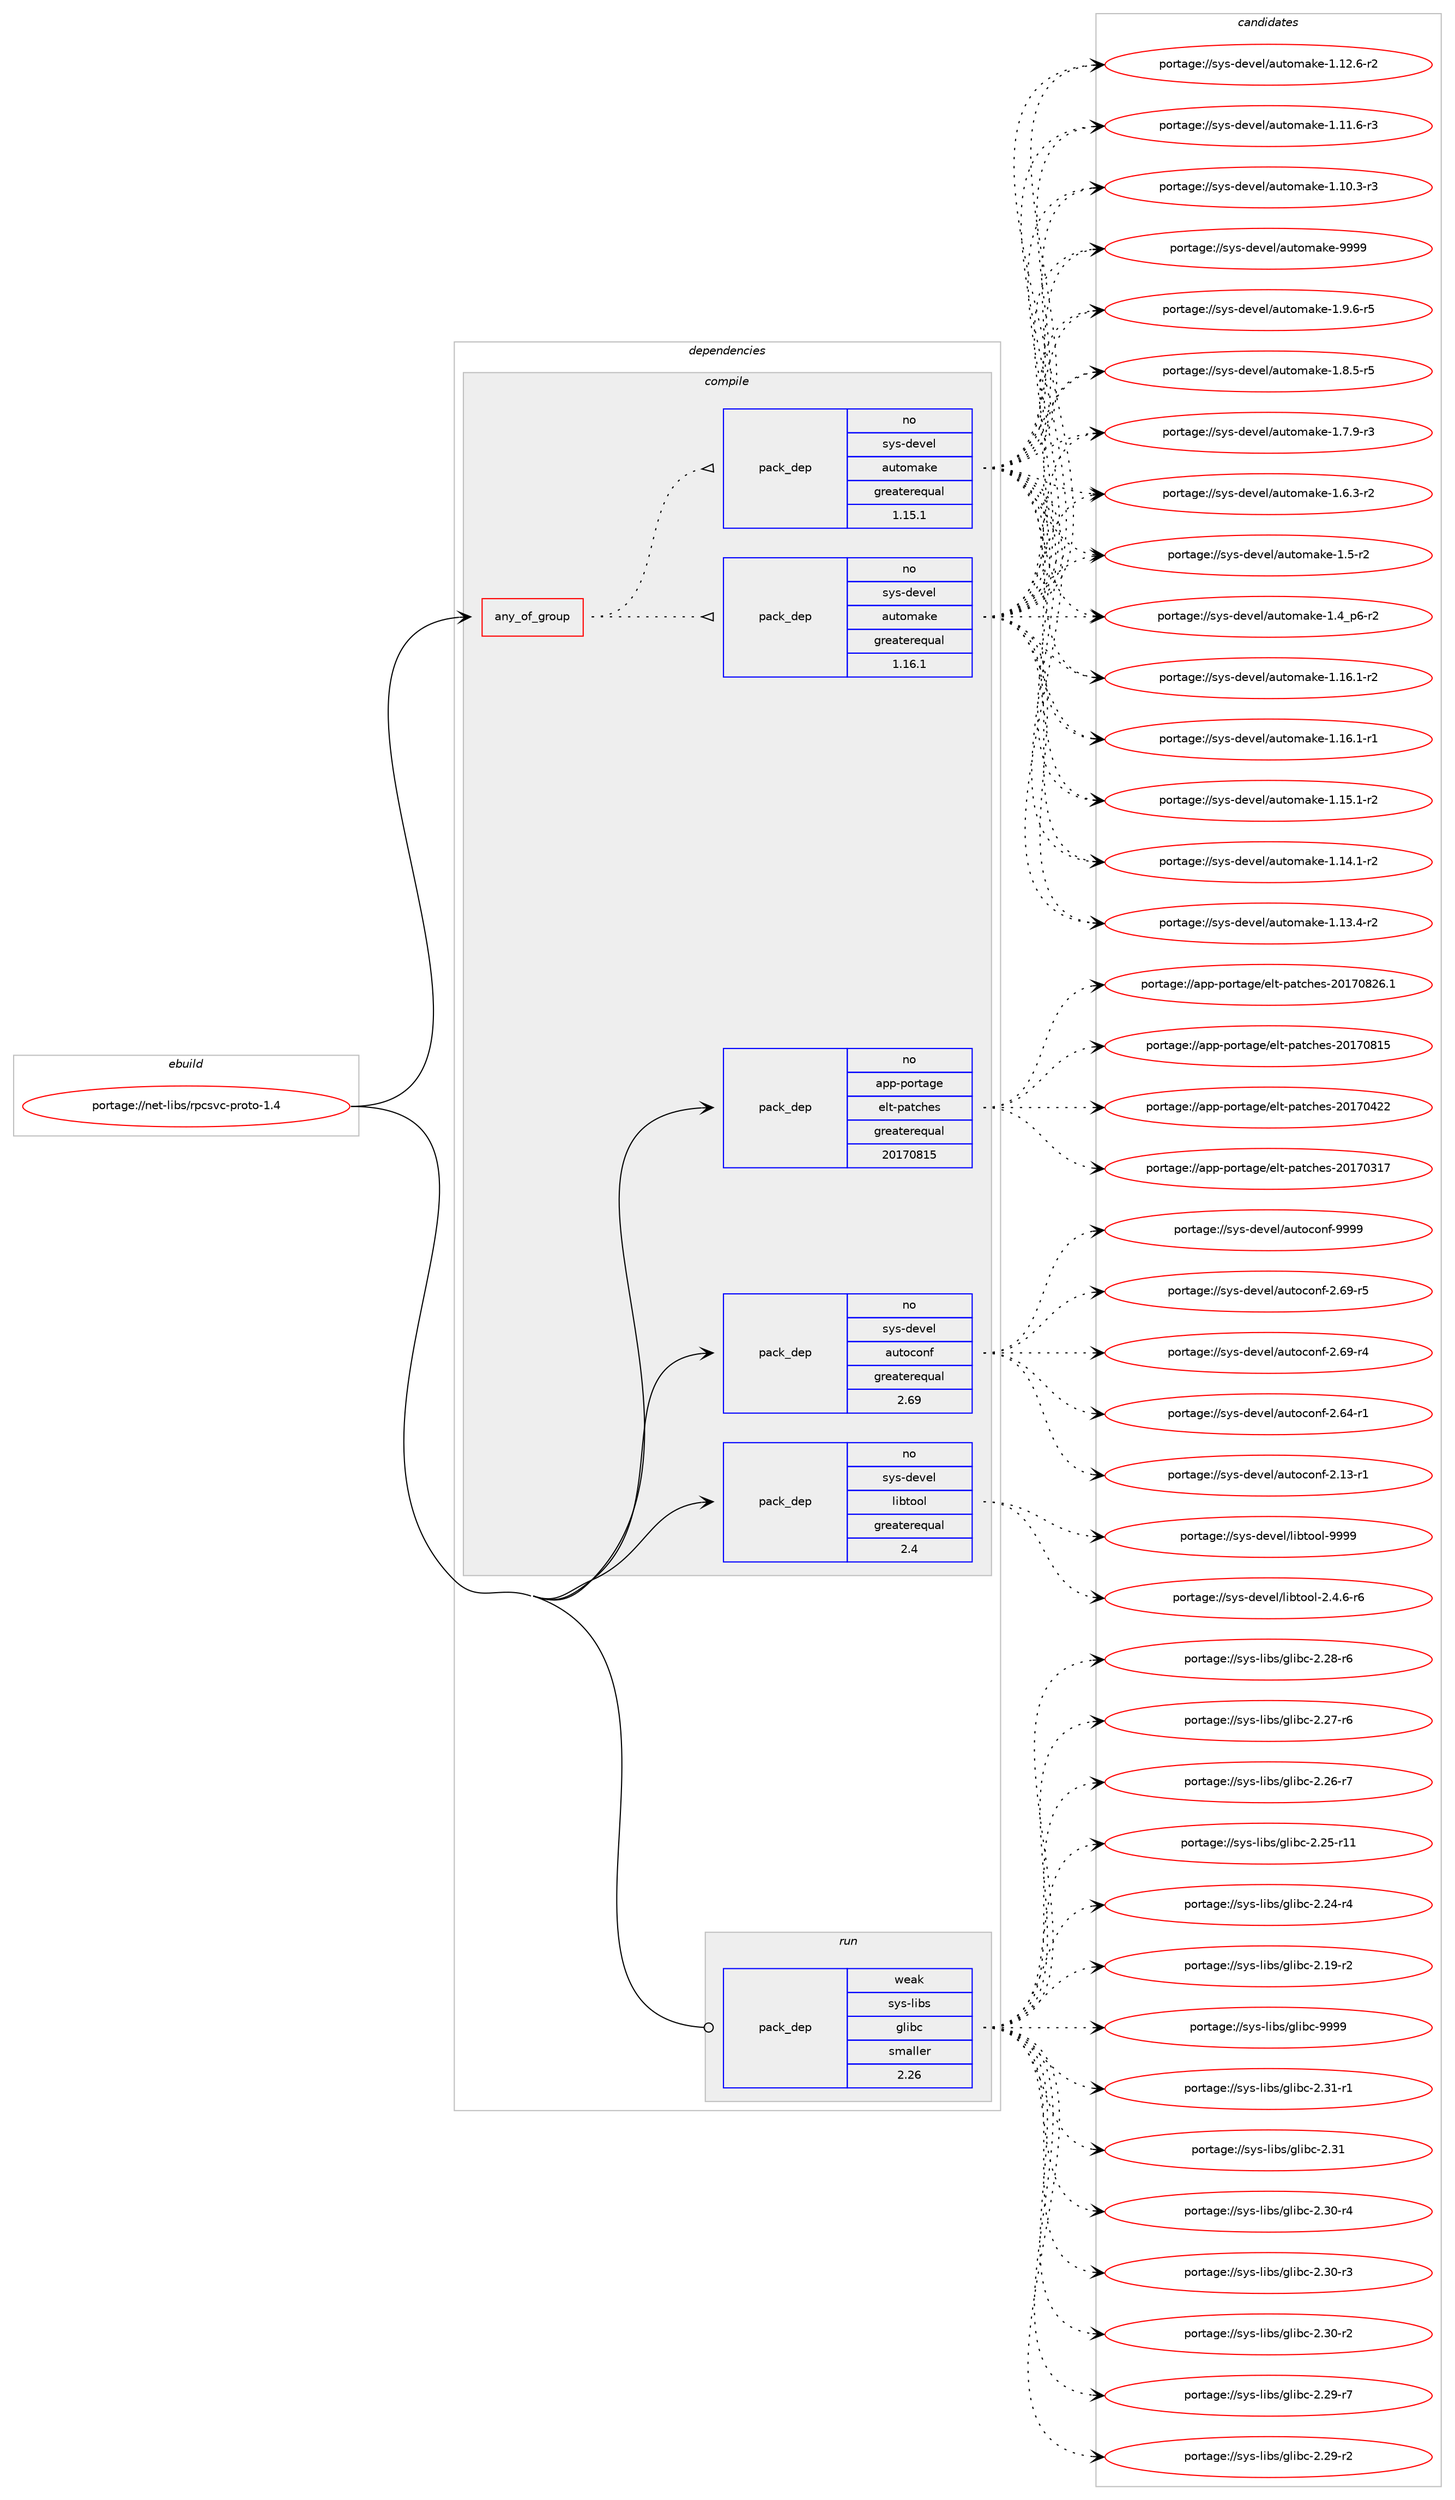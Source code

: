 digraph prolog {

# *************
# Graph options
# *************

newrank=true;
concentrate=true;
compound=true;
graph [rankdir=LR,fontname=Helvetica,fontsize=10,ranksep=1.5];#, ranksep=2.5, nodesep=0.2];
edge  [arrowhead=vee];
node  [fontname=Helvetica,fontsize=10];

# **********
# The ebuild
# **********

subgraph cluster_leftcol {
color=gray;
rank=same;
label=<<i>ebuild</i>>;
id [label="portage://net-libs/rpcsvc-proto-1.4", color=red, width=4, href="../net-libs/rpcsvc-proto-1.4.svg"];
}

# ****************
# The dependencies
# ****************

subgraph cluster_midcol {
color=gray;
label=<<i>dependencies</i>>;
subgraph cluster_compile {
fillcolor="#eeeeee";
style=filled;
label=<<i>compile</i>>;
subgraph any1973 {
dependency120864 [label=<<TABLE BORDER="0" CELLBORDER="1" CELLSPACING="0" CELLPADDING="4"><TR><TD CELLPADDING="10">any_of_group</TD></TR></TABLE>>, shape=none, color=red];subgraph pack93462 {
dependency120865 [label=<<TABLE BORDER="0" CELLBORDER="1" CELLSPACING="0" CELLPADDING="4" WIDTH="220"><TR><TD ROWSPAN="6" CELLPADDING="30">pack_dep</TD></TR><TR><TD WIDTH="110">no</TD></TR><TR><TD>sys-devel</TD></TR><TR><TD>automake</TD></TR><TR><TD>greaterequal</TD></TR><TR><TD>1.16.1</TD></TR></TABLE>>, shape=none, color=blue];
}
dependency120864:e -> dependency120865:w [weight=20,style="dotted",arrowhead="oinv"];
subgraph pack93463 {
dependency120866 [label=<<TABLE BORDER="0" CELLBORDER="1" CELLSPACING="0" CELLPADDING="4" WIDTH="220"><TR><TD ROWSPAN="6" CELLPADDING="30">pack_dep</TD></TR><TR><TD WIDTH="110">no</TD></TR><TR><TD>sys-devel</TD></TR><TR><TD>automake</TD></TR><TR><TD>greaterequal</TD></TR><TR><TD>1.15.1</TD></TR></TABLE>>, shape=none, color=blue];
}
dependency120864:e -> dependency120866:w [weight=20,style="dotted",arrowhead="oinv"];
}
id:e -> dependency120864:w [weight=20,style="solid",arrowhead="vee"];
subgraph pack93464 {
dependency120867 [label=<<TABLE BORDER="0" CELLBORDER="1" CELLSPACING="0" CELLPADDING="4" WIDTH="220"><TR><TD ROWSPAN="6" CELLPADDING="30">pack_dep</TD></TR><TR><TD WIDTH="110">no</TD></TR><TR><TD>app-portage</TD></TR><TR><TD>elt-patches</TD></TR><TR><TD>greaterequal</TD></TR><TR><TD>20170815</TD></TR></TABLE>>, shape=none, color=blue];
}
id:e -> dependency120867:w [weight=20,style="solid",arrowhead="vee"];
subgraph pack93465 {
dependency120868 [label=<<TABLE BORDER="0" CELLBORDER="1" CELLSPACING="0" CELLPADDING="4" WIDTH="220"><TR><TD ROWSPAN="6" CELLPADDING="30">pack_dep</TD></TR><TR><TD WIDTH="110">no</TD></TR><TR><TD>sys-devel</TD></TR><TR><TD>autoconf</TD></TR><TR><TD>greaterequal</TD></TR><TR><TD>2.69</TD></TR></TABLE>>, shape=none, color=blue];
}
id:e -> dependency120868:w [weight=20,style="solid",arrowhead="vee"];
subgraph pack93466 {
dependency120869 [label=<<TABLE BORDER="0" CELLBORDER="1" CELLSPACING="0" CELLPADDING="4" WIDTH="220"><TR><TD ROWSPAN="6" CELLPADDING="30">pack_dep</TD></TR><TR><TD WIDTH="110">no</TD></TR><TR><TD>sys-devel</TD></TR><TR><TD>libtool</TD></TR><TR><TD>greaterequal</TD></TR><TR><TD>2.4</TD></TR></TABLE>>, shape=none, color=blue];
}
id:e -> dependency120869:w [weight=20,style="solid",arrowhead="vee"];
}
subgraph cluster_compileandrun {
fillcolor="#eeeeee";
style=filled;
label=<<i>compile and run</i>>;
}
subgraph cluster_run {
fillcolor="#eeeeee";
style=filled;
label=<<i>run</i>>;
subgraph pack93467 {
dependency120870 [label=<<TABLE BORDER="0" CELLBORDER="1" CELLSPACING="0" CELLPADDING="4" WIDTH="220"><TR><TD ROWSPAN="6" CELLPADDING="30">pack_dep</TD></TR><TR><TD WIDTH="110">weak</TD></TR><TR><TD>sys-libs</TD></TR><TR><TD>glibc</TD></TR><TR><TD>smaller</TD></TR><TR><TD>2.26</TD></TR></TABLE>>, shape=none, color=blue];
}
id:e -> dependency120870:w [weight=20,style="solid",arrowhead="odot"];
}
}

# **************
# The candidates
# **************

subgraph cluster_choices {
rank=same;
color=gray;
label=<<i>candidates</i>>;

subgraph choice93462 {
color=black;
nodesep=1;
choice115121115451001011181011084797117116111109971071014557575757 [label="portage://sys-devel/automake-9999", color=red, width=4,href="../sys-devel/automake-9999.svg"];
choice115121115451001011181011084797117116111109971071014549465746544511453 [label="portage://sys-devel/automake-1.9.6-r5", color=red, width=4,href="../sys-devel/automake-1.9.6-r5.svg"];
choice115121115451001011181011084797117116111109971071014549465646534511453 [label="portage://sys-devel/automake-1.8.5-r5", color=red, width=4,href="../sys-devel/automake-1.8.5-r5.svg"];
choice115121115451001011181011084797117116111109971071014549465546574511451 [label="portage://sys-devel/automake-1.7.9-r3", color=red, width=4,href="../sys-devel/automake-1.7.9-r3.svg"];
choice115121115451001011181011084797117116111109971071014549465446514511450 [label="portage://sys-devel/automake-1.6.3-r2", color=red, width=4,href="../sys-devel/automake-1.6.3-r2.svg"];
choice11512111545100101118101108479711711611110997107101454946534511450 [label="portage://sys-devel/automake-1.5-r2", color=red, width=4,href="../sys-devel/automake-1.5-r2.svg"];
choice115121115451001011181011084797117116111109971071014549465295112544511450 [label="portage://sys-devel/automake-1.4_p6-r2", color=red, width=4,href="../sys-devel/automake-1.4_p6-r2.svg"];
choice11512111545100101118101108479711711611110997107101454946495446494511450 [label="portage://sys-devel/automake-1.16.1-r2", color=red, width=4,href="../sys-devel/automake-1.16.1-r2.svg"];
choice11512111545100101118101108479711711611110997107101454946495446494511449 [label="portage://sys-devel/automake-1.16.1-r1", color=red, width=4,href="../sys-devel/automake-1.16.1-r1.svg"];
choice11512111545100101118101108479711711611110997107101454946495346494511450 [label="portage://sys-devel/automake-1.15.1-r2", color=red, width=4,href="../sys-devel/automake-1.15.1-r2.svg"];
choice11512111545100101118101108479711711611110997107101454946495246494511450 [label="portage://sys-devel/automake-1.14.1-r2", color=red, width=4,href="../sys-devel/automake-1.14.1-r2.svg"];
choice11512111545100101118101108479711711611110997107101454946495146524511450 [label="portage://sys-devel/automake-1.13.4-r2", color=red, width=4,href="../sys-devel/automake-1.13.4-r2.svg"];
choice11512111545100101118101108479711711611110997107101454946495046544511450 [label="portage://sys-devel/automake-1.12.6-r2", color=red, width=4,href="../sys-devel/automake-1.12.6-r2.svg"];
choice11512111545100101118101108479711711611110997107101454946494946544511451 [label="portage://sys-devel/automake-1.11.6-r3", color=red, width=4,href="../sys-devel/automake-1.11.6-r3.svg"];
choice11512111545100101118101108479711711611110997107101454946494846514511451 [label="portage://sys-devel/automake-1.10.3-r3", color=red, width=4,href="../sys-devel/automake-1.10.3-r3.svg"];
dependency120865:e -> choice115121115451001011181011084797117116111109971071014557575757:w [style=dotted,weight="100"];
dependency120865:e -> choice115121115451001011181011084797117116111109971071014549465746544511453:w [style=dotted,weight="100"];
dependency120865:e -> choice115121115451001011181011084797117116111109971071014549465646534511453:w [style=dotted,weight="100"];
dependency120865:e -> choice115121115451001011181011084797117116111109971071014549465546574511451:w [style=dotted,weight="100"];
dependency120865:e -> choice115121115451001011181011084797117116111109971071014549465446514511450:w [style=dotted,weight="100"];
dependency120865:e -> choice11512111545100101118101108479711711611110997107101454946534511450:w [style=dotted,weight="100"];
dependency120865:e -> choice115121115451001011181011084797117116111109971071014549465295112544511450:w [style=dotted,weight="100"];
dependency120865:e -> choice11512111545100101118101108479711711611110997107101454946495446494511450:w [style=dotted,weight="100"];
dependency120865:e -> choice11512111545100101118101108479711711611110997107101454946495446494511449:w [style=dotted,weight="100"];
dependency120865:e -> choice11512111545100101118101108479711711611110997107101454946495346494511450:w [style=dotted,weight="100"];
dependency120865:e -> choice11512111545100101118101108479711711611110997107101454946495246494511450:w [style=dotted,weight="100"];
dependency120865:e -> choice11512111545100101118101108479711711611110997107101454946495146524511450:w [style=dotted,weight="100"];
dependency120865:e -> choice11512111545100101118101108479711711611110997107101454946495046544511450:w [style=dotted,weight="100"];
dependency120865:e -> choice11512111545100101118101108479711711611110997107101454946494946544511451:w [style=dotted,weight="100"];
dependency120865:e -> choice11512111545100101118101108479711711611110997107101454946494846514511451:w [style=dotted,weight="100"];
}
subgraph choice93463 {
color=black;
nodesep=1;
choice115121115451001011181011084797117116111109971071014557575757 [label="portage://sys-devel/automake-9999", color=red, width=4,href="../sys-devel/automake-9999.svg"];
choice115121115451001011181011084797117116111109971071014549465746544511453 [label="portage://sys-devel/automake-1.9.6-r5", color=red, width=4,href="../sys-devel/automake-1.9.6-r5.svg"];
choice115121115451001011181011084797117116111109971071014549465646534511453 [label="portage://sys-devel/automake-1.8.5-r5", color=red, width=4,href="../sys-devel/automake-1.8.5-r5.svg"];
choice115121115451001011181011084797117116111109971071014549465546574511451 [label="portage://sys-devel/automake-1.7.9-r3", color=red, width=4,href="../sys-devel/automake-1.7.9-r3.svg"];
choice115121115451001011181011084797117116111109971071014549465446514511450 [label="portage://sys-devel/automake-1.6.3-r2", color=red, width=4,href="../sys-devel/automake-1.6.3-r2.svg"];
choice11512111545100101118101108479711711611110997107101454946534511450 [label="portage://sys-devel/automake-1.5-r2", color=red, width=4,href="../sys-devel/automake-1.5-r2.svg"];
choice115121115451001011181011084797117116111109971071014549465295112544511450 [label="portage://sys-devel/automake-1.4_p6-r2", color=red, width=4,href="../sys-devel/automake-1.4_p6-r2.svg"];
choice11512111545100101118101108479711711611110997107101454946495446494511450 [label="portage://sys-devel/automake-1.16.1-r2", color=red, width=4,href="../sys-devel/automake-1.16.1-r2.svg"];
choice11512111545100101118101108479711711611110997107101454946495446494511449 [label="portage://sys-devel/automake-1.16.1-r1", color=red, width=4,href="../sys-devel/automake-1.16.1-r1.svg"];
choice11512111545100101118101108479711711611110997107101454946495346494511450 [label="portage://sys-devel/automake-1.15.1-r2", color=red, width=4,href="../sys-devel/automake-1.15.1-r2.svg"];
choice11512111545100101118101108479711711611110997107101454946495246494511450 [label="portage://sys-devel/automake-1.14.1-r2", color=red, width=4,href="../sys-devel/automake-1.14.1-r2.svg"];
choice11512111545100101118101108479711711611110997107101454946495146524511450 [label="portage://sys-devel/automake-1.13.4-r2", color=red, width=4,href="../sys-devel/automake-1.13.4-r2.svg"];
choice11512111545100101118101108479711711611110997107101454946495046544511450 [label="portage://sys-devel/automake-1.12.6-r2", color=red, width=4,href="../sys-devel/automake-1.12.6-r2.svg"];
choice11512111545100101118101108479711711611110997107101454946494946544511451 [label="portage://sys-devel/automake-1.11.6-r3", color=red, width=4,href="../sys-devel/automake-1.11.6-r3.svg"];
choice11512111545100101118101108479711711611110997107101454946494846514511451 [label="portage://sys-devel/automake-1.10.3-r3", color=red, width=4,href="../sys-devel/automake-1.10.3-r3.svg"];
dependency120866:e -> choice115121115451001011181011084797117116111109971071014557575757:w [style=dotted,weight="100"];
dependency120866:e -> choice115121115451001011181011084797117116111109971071014549465746544511453:w [style=dotted,weight="100"];
dependency120866:e -> choice115121115451001011181011084797117116111109971071014549465646534511453:w [style=dotted,weight="100"];
dependency120866:e -> choice115121115451001011181011084797117116111109971071014549465546574511451:w [style=dotted,weight="100"];
dependency120866:e -> choice115121115451001011181011084797117116111109971071014549465446514511450:w [style=dotted,weight="100"];
dependency120866:e -> choice11512111545100101118101108479711711611110997107101454946534511450:w [style=dotted,weight="100"];
dependency120866:e -> choice115121115451001011181011084797117116111109971071014549465295112544511450:w [style=dotted,weight="100"];
dependency120866:e -> choice11512111545100101118101108479711711611110997107101454946495446494511450:w [style=dotted,weight="100"];
dependency120866:e -> choice11512111545100101118101108479711711611110997107101454946495446494511449:w [style=dotted,weight="100"];
dependency120866:e -> choice11512111545100101118101108479711711611110997107101454946495346494511450:w [style=dotted,weight="100"];
dependency120866:e -> choice11512111545100101118101108479711711611110997107101454946495246494511450:w [style=dotted,weight="100"];
dependency120866:e -> choice11512111545100101118101108479711711611110997107101454946495146524511450:w [style=dotted,weight="100"];
dependency120866:e -> choice11512111545100101118101108479711711611110997107101454946495046544511450:w [style=dotted,weight="100"];
dependency120866:e -> choice11512111545100101118101108479711711611110997107101454946494946544511451:w [style=dotted,weight="100"];
dependency120866:e -> choice11512111545100101118101108479711711611110997107101454946494846514511451:w [style=dotted,weight="100"];
}
subgraph choice93464 {
color=black;
nodesep=1;
choice971121124511211111411697103101471011081164511297116991041011154550484955485650544649 [label="portage://app-portage/elt-patches-20170826.1", color=red, width=4,href="../app-portage/elt-patches-20170826.1.svg"];
choice97112112451121111141169710310147101108116451129711699104101115455048495548564953 [label="portage://app-portage/elt-patches-20170815", color=red, width=4,href="../app-portage/elt-patches-20170815.svg"];
choice97112112451121111141169710310147101108116451129711699104101115455048495548525050 [label="portage://app-portage/elt-patches-20170422", color=red, width=4,href="../app-portage/elt-patches-20170422.svg"];
choice97112112451121111141169710310147101108116451129711699104101115455048495548514955 [label="portage://app-portage/elt-patches-20170317", color=red, width=4,href="../app-portage/elt-patches-20170317.svg"];
dependency120867:e -> choice971121124511211111411697103101471011081164511297116991041011154550484955485650544649:w [style=dotted,weight="100"];
dependency120867:e -> choice97112112451121111141169710310147101108116451129711699104101115455048495548564953:w [style=dotted,weight="100"];
dependency120867:e -> choice97112112451121111141169710310147101108116451129711699104101115455048495548525050:w [style=dotted,weight="100"];
dependency120867:e -> choice97112112451121111141169710310147101108116451129711699104101115455048495548514955:w [style=dotted,weight="100"];
}
subgraph choice93465 {
color=black;
nodesep=1;
choice115121115451001011181011084797117116111991111101024557575757 [label="portage://sys-devel/autoconf-9999", color=red, width=4,href="../sys-devel/autoconf-9999.svg"];
choice1151211154510010111810110847971171161119911111010245504654574511453 [label="portage://sys-devel/autoconf-2.69-r5", color=red, width=4,href="../sys-devel/autoconf-2.69-r5.svg"];
choice1151211154510010111810110847971171161119911111010245504654574511452 [label="portage://sys-devel/autoconf-2.69-r4", color=red, width=4,href="../sys-devel/autoconf-2.69-r4.svg"];
choice1151211154510010111810110847971171161119911111010245504654524511449 [label="portage://sys-devel/autoconf-2.64-r1", color=red, width=4,href="../sys-devel/autoconf-2.64-r1.svg"];
choice1151211154510010111810110847971171161119911111010245504649514511449 [label="portage://sys-devel/autoconf-2.13-r1", color=red, width=4,href="../sys-devel/autoconf-2.13-r1.svg"];
dependency120868:e -> choice115121115451001011181011084797117116111991111101024557575757:w [style=dotted,weight="100"];
dependency120868:e -> choice1151211154510010111810110847971171161119911111010245504654574511453:w [style=dotted,weight="100"];
dependency120868:e -> choice1151211154510010111810110847971171161119911111010245504654574511452:w [style=dotted,weight="100"];
dependency120868:e -> choice1151211154510010111810110847971171161119911111010245504654524511449:w [style=dotted,weight="100"];
dependency120868:e -> choice1151211154510010111810110847971171161119911111010245504649514511449:w [style=dotted,weight="100"];
}
subgraph choice93466 {
color=black;
nodesep=1;
choice1151211154510010111810110847108105981161111111084557575757 [label="portage://sys-devel/libtool-9999", color=red, width=4,href="../sys-devel/libtool-9999.svg"];
choice1151211154510010111810110847108105981161111111084550465246544511454 [label="portage://sys-devel/libtool-2.4.6-r6", color=red, width=4,href="../sys-devel/libtool-2.4.6-r6.svg"];
dependency120869:e -> choice1151211154510010111810110847108105981161111111084557575757:w [style=dotted,weight="100"];
dependency120869:e -> choice1151211154510010111810110847108105981161111111084550465246544511454:w [style=dotted,weight="100"];
}
subgraph choice93467 {
color=black;
nodesep=1;
choice11512111545108105981154710310810598994557575757 [label="portage://sys-libs/glibc-9999", color=red, width=4,href="../sys-libs/glibc-9999.svg"];
choice115121115451081059811547103108105989945504651494511449 [label="portage://sys-libs/glibc-2.31-r1", color=red, width=4,href="../sys-libs/glibc-2.31-r1.svg"];
choice11512111545108105981154710310810598994550465149 [label="portage://sys-libs/glibc-2.31", color=red, width=4,href="../sys-libs/glibc-2.31.svg"];
choice115121115451081059811547103108105989945504651484511452 [label="portage://sys-libs/glibc-2.30-r4", color=red, width=4,href="../sys-libs/glibc-2.30-r4.svg"];
choice115121115451081059811547103108105989945504651484511451 [label="portage://sys-libs/glibc-2.30-r3", color=red, width=4,href="../sys-libs/glibc-2.30-r3.svg"];
choice115121115451081059811547103108105989945504651484511450 [label="portage://sys-libs/glibc-2.30-r2", color=red, width=4,href="../sys-libs/glibc-2.30-r2.svg"];
choice115121115451081059811547103108105989945504650574511455 [label="portage://sys-libs/glibc-2.29-r7", color=red, width=4,href="../sys-libs/glibc-2.29-r7.svg"];
choice115121115451081059811547103108105989945504650574511450 [label="portage://sys-libs/glibc-2.29-r2", color=red, width=4,href="../sys-libs/glibc-2.29-r2.svg"];
choice115121115451081059811547103108105989945504650564511454 [label="portage://sys-libs/glibc-2.28-r6", color=red, width=4,href="../sys-libs/glibc-2.28-r6.svg"];
choice115121115451081059811547103108105989945504650554511454 [label="portage://sys-libs/glibc-2.27-r6", color=red, width=4,href="../sys-libs/glibc-2.27-r6.svg"];
choice115121115451081059811547103108105989945504650544511455 [label="portage://sys-libs/glibc-2.26-r7", color=red, width=4,href="../sys-libs/glibc-2.26-r7.svg"];
choice11512111545108105981154710310810598994550465053451144949 [label="portage://sys-libs/glibc-2.25-r11", color=red, width=4,href="../sys-libs/glibc-2.25-r11.svg"];
choice115121115451081059811547103108105989945504650524511452 [label="portage://sys-libs/glibc-2.24-r4", color=red, width=4,href="../sys-libs/glibc-2.24-r4.svg"];
choice115121115451081059811547103108105989945504649574511450 [label="portage://sys-libs/glibc-2.19-r2", color=red, width=4,href="../sys-libs/glibc-2.19-r2.svg"];
dependency120870:e -> choice11512111545108105981154710310810598994557575757:w [style=dotted,weight="100"];
dependency120870:e -> choice115121115451081059811547103108105989945504651494511449:w [style=dotted,weight="100"];
dependency120870:e -> choice11512111545108105981154710310810598994550465149:w [style=dotted,weight="100"];
dependency120870:e -> choice115121115451081059811547103108105989945504651484511452:w [style=dotted,weight="100"];
dependency120870:e -> choice115121115451081059811547103108105989945504651484511451:w [style=dotted,weight="100"];
dependency120870:e -> choice115121115451081059811547103108105989945504651484511450:w [style=dotted,weight="100"];
dependency120870:e -> choice115121115451081059811547103108105989945504650574511455:w [style=dotted,weight="100"];
dependency120870:e -> choice115121115451081059811547103108105989945504650574511450:w [style=dotted,weight="100"];
dependency120870:e -> choice115121115451081059811547103108105989945504650564511454:w [style=dotted,weight="100"];
dependency120870:e -> choice115121115451081059811547103108105989945504650554511454:w [style=dotted,weight="100"];
dependency120870:e -> choice115121115451081059811547103108105989945504650544511455:w [style=dotted,weight="100"];
dependency120870:e -> choice11512111545108105981154710310810598994550465053451144949:w [style=dotted,weight="100"];
dependency120870:e -> choice115121115451081059811547103108105989945504650524511452:w [style=dotted,weight="100"];
dependency120870:e -> choice115121115451081059811547103108105989945504649574511450:w [style=dotted,weight="100"];
}
}

}
